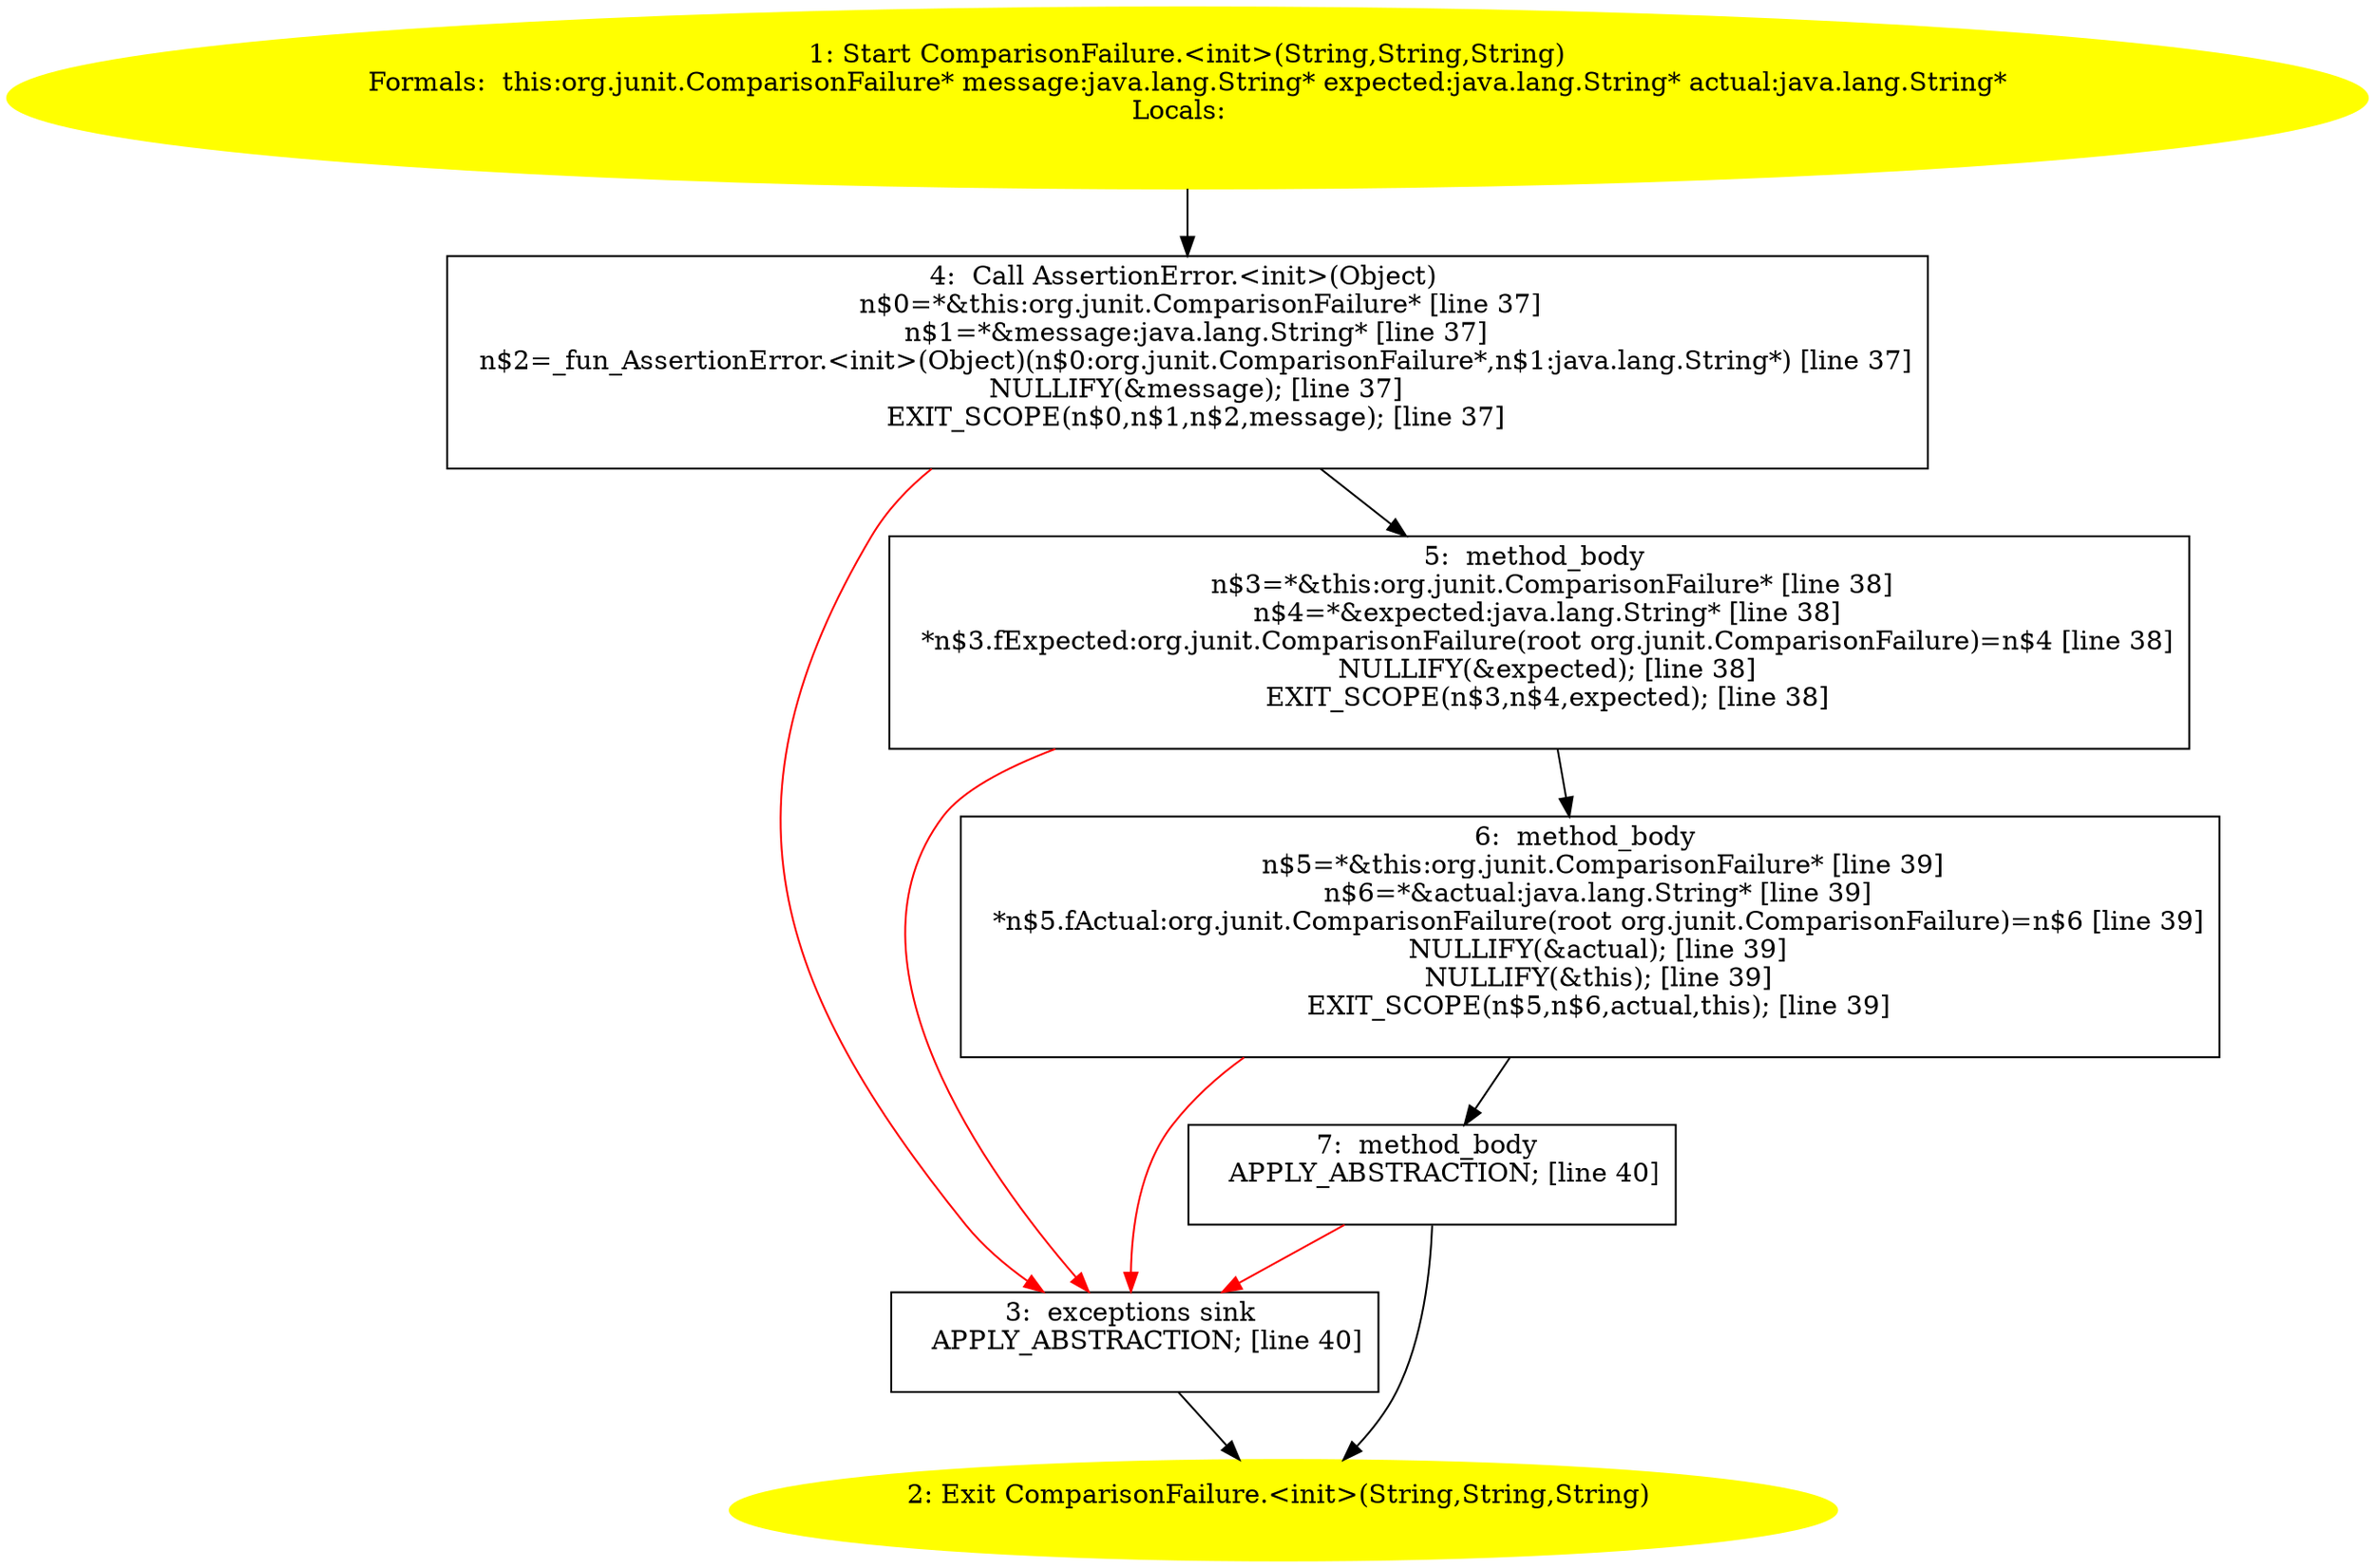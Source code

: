 /* @generated */
digraph cfg {
"org.junit.ComparisonFailure.<init>(java.lang.String,java.lang.String,java.lang.String).8fcb8a1d2188ad743cfbb72938ab943c_1" [label="1: Start ComparisonFailure.<init>(String,String,String)\nFormals:  this:org.junit.ComparisonFailure* message:java.lang.String* expected:java.lang.String* actual:java.lang.String*\nLocals:  \n  " color=yellow style=filled]
	

	 "org.junit.ComparisonFailure.<init>(java.lang.String,java.lang.String,java.lang.String).8fcb8a1d2188ad743cfbb72938ab943c_1" -> "org.junit.ComparisonFailure.<init>(java.lang.String,java.lang.String,java.lang.String).8fcb8a1d2188ad743cfbb72938ab943c_4" ;
"org.junit.ComparisonFailure.<init>(java.lang.String,java.lang.String,java.lang.String).8fcb8a1d2188ad743cfbb72938ab943c_2" [label="2: Exit ComparisonFailure.<init>(String,String,String) \n  " color=yellow style=filled]
	

"org.junit.ComparisonFailure.<init>(java.lang.String,java.lang.String,java.lang.String).8fcb8a1d2188ad743cfbb72938ab943c_3" [label="3:  exceptions sink \n   APPLY_ABSTRACTION; [line 40]\n " shape="box"]
	

	 "org.junit.ComparisonFailure.<init>(java.lang.String,java.lang.String,java.lang.String).8fcb8a1d2188ad743cfbb72938ab943c_3" -> "org.junit.ComparisonFailure.<init>(java.lang.String,java.lang.String,java.lang.String).8fcb8a1d2188ad743cfbb72938ab943c_2" ;
"org.junit.ComparisonFailure.<init>(java.lang.String,java.lang.String,java.lang.String).8fcb8a1d2188ad743cfbb72938ab943c_4" [label="4:  Call AssertionError.<init>(Object) \n   n$0=*&this:org.junit.ComparisonFailure* [line 37]\n  n$1=*&message:java.lang.String* [line 37]\n  n$2=_fun_AssertionError.<init>(Object)(n$0:org.junit.ComparisonFailure*,n$1:java.lang.String*) [line 37]\n  NULLIFY(&message); [line 37]\n  EXIT_SCOPE(n$0,n$1,n$2,message); [line 37]\n " shape="box"]
	

	 "org.junit.ComparisonFailure.<init>(java.lang.String,java.lang.String,java.lang.String).8fcb8a1d2188ad743cfbb72938ab943c_4" -> "org.junit.ComparisonFailure.<init>(java.lang.String,java.lang.String,java.lang.String).8fcb8a1d2188ad743cfbb72938ab943c_5" ;
	 "org.junit.ComparisonFailure.<init>(java.lang.String,java.lang.String,java.lang.String).8fcb8a1d2188ad743cfbb72938ab943c_4" -> "org.junit.ComparisonFailure.<init>(java.lang.String,java.lang.String,java.lang.String).8fcb8a1d2188ad743cfbb72938ab943c_3" [color="red" ];
"org.junit.ComparisonFailure.<init>(java.lang.String,java.lang.String,java.lang.String).8fcb8a1d2188ad743cfbb72938ab943c_5" [label="5:  method_body \n   n$3=*&this:org.junit.ComparisonFailure* [line 38]\n  n$4=*&expected:java.lang.String* [line 38]\n  *n$3.fExpected:org.junit.ComparisonFailure(root org.junit.ComparisonFailure)=n$4 [line 38]\n  NULLIFY(&expected); [line 38]\n  EXIT_SCOPE(n$3,n$4,expected); [line 38]\n " shape="box"]
	

	 "org.junit.ComparisonFailure.<init>(java.lang.String,java.lang.String,java.lang.String).8fcb8a1d2188ad743cfbb72938ab943c_5" -> "org.junit.ComparisonFailure.<init>(java.lang.String,java.lang.String,java.lang.String).8fcb8a1d2188ad743cfbb72938ab943c_6" ;
	 "org.junit.ComparisonFailure.<init>(java.lang.String,java.lang.String,java.lang.String).8fcb8a1d2188ad743cfbb72938ab943c_5" -> "org.junit.ComparisonFailure.<init>(java.lang.String,java.lang.String,java.lang.String).8fcb8a1d2188ad743cfbb72938ab943c_3" [color="red" ];
"org.junit.ComparisonFailure.<init>(java.lang.String,java.lang.String,java.lang.String).8fcb8a1d2188ad743cfbb72938ab943c_6" [label="6:  method_body \n   n$5=*&this:org.junit.ComparisonFailure* [line 39]\n  n$6=*&actual:java.lang.String* [line 39]\n  *n$5.fActual:org.junit.ComparisonFailure(root org.junit.ComparisonFailure)=n$6 [line 39]\n  NULLIFY(&actual); [line 39]\n  NULLIFY(&this); [line 39]\n  EXIT_SCOPE(n$5,n$6,actual,this); [line 39]\n " shape="box"]
	

	 "org.junit.ComparisonFailure.<init>(java.lang.String,java.lang.String,java.lang.String).8fcb8a1d2188ad743cfbb72938ab943c_6" -> "org.junit.ComparisonFailure.<init>(java.lang.String,java.lang.String,java.lang.String).8fcb8a1d2188ad743cfbb72938ab943c_7" ;
	 "org.junit.ComparisonFailure.<init>(java.lang.String,java.lang.String,java.lang.String).8fcb8a1d2188ad743cfbb72938ab943c_6" -> "org.junit.ComparisonFailure.<init>(java.lang.String,java.lang.String,java.lang.String).8fcb8a1d2188ad743cfbb72938ab943c_3" [color="red" ];
"org.junit.ComparisonFailure.<init>(java.lang.String,java.lang.String,java.lang.String).8fcb8a1d2188ad743cfbb72938ab943c_7" [label="7:  method_body \n   APPLY_ABSTRACTION; [line 40]\n " shape="box"]
	

	 "org.junit.ComparisonFailure.<init>(java.lang.String,java.lang.String,java.lang.String).8fcb8a1d2188ad743cfbb72938ab943c_7" -> "org.junit.ComparisonFailure.<init>(java.lang.String,java.lang.String,java.lang.String).8fcb8a1d2188ad743cfbb72938ab943c_2" ;
	 "org.junit.ComparisonFailure.<init>(java.lang.String,java.lang.String,java.lang.String).8fcb8a1d2188ad743cfbb72938ab943c_7" -> "org.junit.ComparisonFailure.<init>(java.lang.String,java.lang.String,java.lang.String).8fcb8a1d2188ad743cfbb72938ab943c_3" [color="red" ];
}
